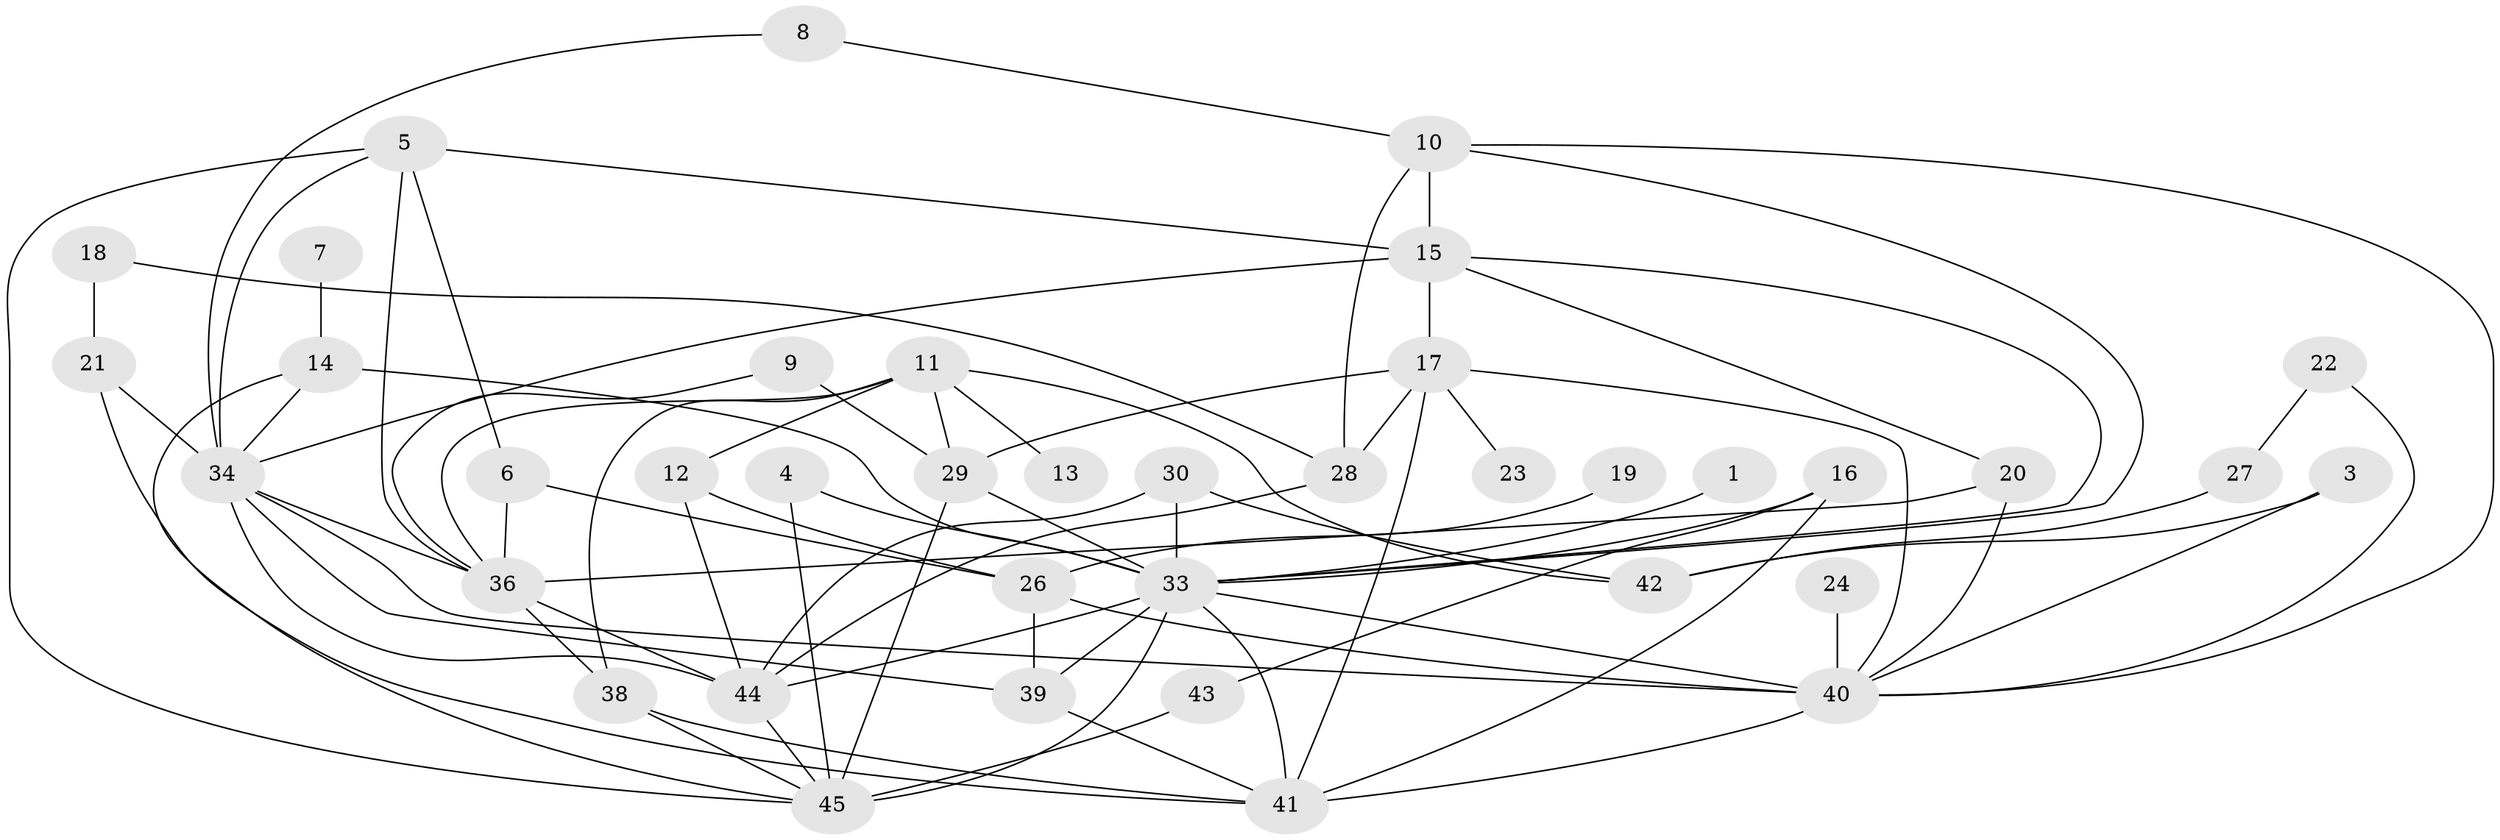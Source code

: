 // original degree distribution, {1: 0.12359550561797752, 8: 0.02247191011235955, 4: 0.12359550561797752, 2: 0.24719101123595505, 3: 0.24719101123595505, 0: 0.06741573033707865, 6: 0.0898876404494382, 5: 0.06741573033707865, 7: 0.011235955056179775}
// Generated by graph-tools (version 1.1) at 2025/25/03/09/25 03:25:13]
// undirected, 39 vertices, 80 edges
graph export_dot {
graph [start="1"]
  node [color=gray90,style=filled];
  1;
  3;
  4;
  5;
  6;
  7;
  8;
  9;
  10;
  11;
  12;
  13;
  14;
  15;
  16;
  17;
  18;
  19;
  20;
  21;
  22;
  23;
  24;
  26;
  27;
  28;
  29;
  30;
  33;
  34;
  36;
  38;
  39;
  40;
  41;
  42;
  43;
  44;
  45;
  1 -- 33 [weight=1.0];
  3 -- 40 [weight=1.0];
  3 -- 42 [weight=1.0];
  4 -- 33 [weight=1.0];
  4 -- 45 [weight=1.0];
  5 -- 6 [weight=1.0];
  5 -- 15 [weight=1.0];
  5 -- 34 [weight=1.0];
  5 -- 36 [weight=1.0];
  5 -- 45 [weight=1.0];
  6 -- 26 [weight=1.0];
  6 -- 36 [weight=1.0];
  7 -- 14 [weight=1.0];
  8 -- 10 [weight=1.0];
  8 -- 34 [weight=1.0];
  9 -- 29 [weight=1.0];
  9 -- 36 [weight=1.0];
  10 -- 15 [weight=1.0];
  10 -- 28 [weight=1.0];
  10 -- 33 [weight=1.0];
  10 -- 40 [weight=1.0];
  11 -- 12 [weight=1.0];
  11 -- 13 [weight=1.0];
  11 -- 29 [weight=1.0];
  11 -- 36 [weight=1.0];
  11 -- 38 [weight=1.0];
  11 -- 42 [weight=1.0];
  12 -- 26 [weight=1.0];
  12 -- 44 [weight=1.0];
  14 -- 33 [weight=1.0];
  14 -- 34 [weight=1.0];
  14 -- 45 [weight=1.0];
  15 -- 17 [weight=1.0];
  15 -- 20 [weight=1.0];
  15 -- 33 [weight=1.0];
  15 -- 34 [weight=2.0];
  16 -- 33 [weight=1.0];
  16 -- 41 [weight=1.0];
  16 -- 43 [weight=1.0];
  17 -- 23 [weight=1.0];
  17 -- 28 [weight=1.0];
  17 -- 29 [weight=1.0];
  17 -- 40 [weight=2.0];
  17 -- 41 [weight=1.0];
  18 -- 21 [weight=1.0];
  18 -- 28 [weight=1.0];
  19 -- 26 [weight=1.0];
  20 -- 36 [weight=1.0];
  20 -- 40 [weight=1.0];
  21 -- 34 [weight=1.0];
  21 -- 41 [weight=1.0];
  22 -- 27 [weight=1.0];
  22 -- 40 [weight=1.0];
  24 -- 40 [weight=1.0];
  26 -- 39 [weight=1.0];
  26 -- 40 [weight=1.0];
  27 -- 42 [weight=1.0];
  28 -- 44 [weight=1.0];
  29 -- 33 [weight=1.0];
  29 -- 45 [weight=1.0];
  30 -- 33 [weight=1.0];
  30 -- 42 [weight=1.0];
  30 -- 44 [weight=3.0];
  33 -- 39 [weight=1.0];
  33 -- 40 [weight=1.0];
  33 -- 41 [weight=2.0];
  33 -- 44 [weight=1.0];
  33 -- 45 [weight=2.0];
  34 -- 36 [weight=1.0];
  34 -- 39 [weight=1.0];
  34 -- 40 [weight=3.0];
  34 -- 44 [weight=2.0];
  36 -- 38 [weight=1.0];
  36 -- 44 [weight=1.0];
  38 -- 41 [weight=1.0];
  38 -- 45 [weight=1.0];
  39 -- 41 [weight=1.0];
  40 -- 41 [weight=1.0];
  43 -- 45 [weight=1.0];
  44 -- 45 [weight=1.0];
}
